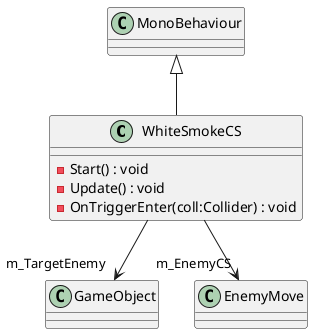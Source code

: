 @startuml
class WhiteSmokeCS {
    - Start() : void
    - Update() : void
    - OnTriggerEnter(coll:Collider) : void
}
MonoBehaviour <|-- WhiteSmokeCS
WhiteSmokeCS --> "m_TargetEnemy" GameObject
WhiteSmokeCS --> "m_EnemyCS" EnemyMove
@enduml

